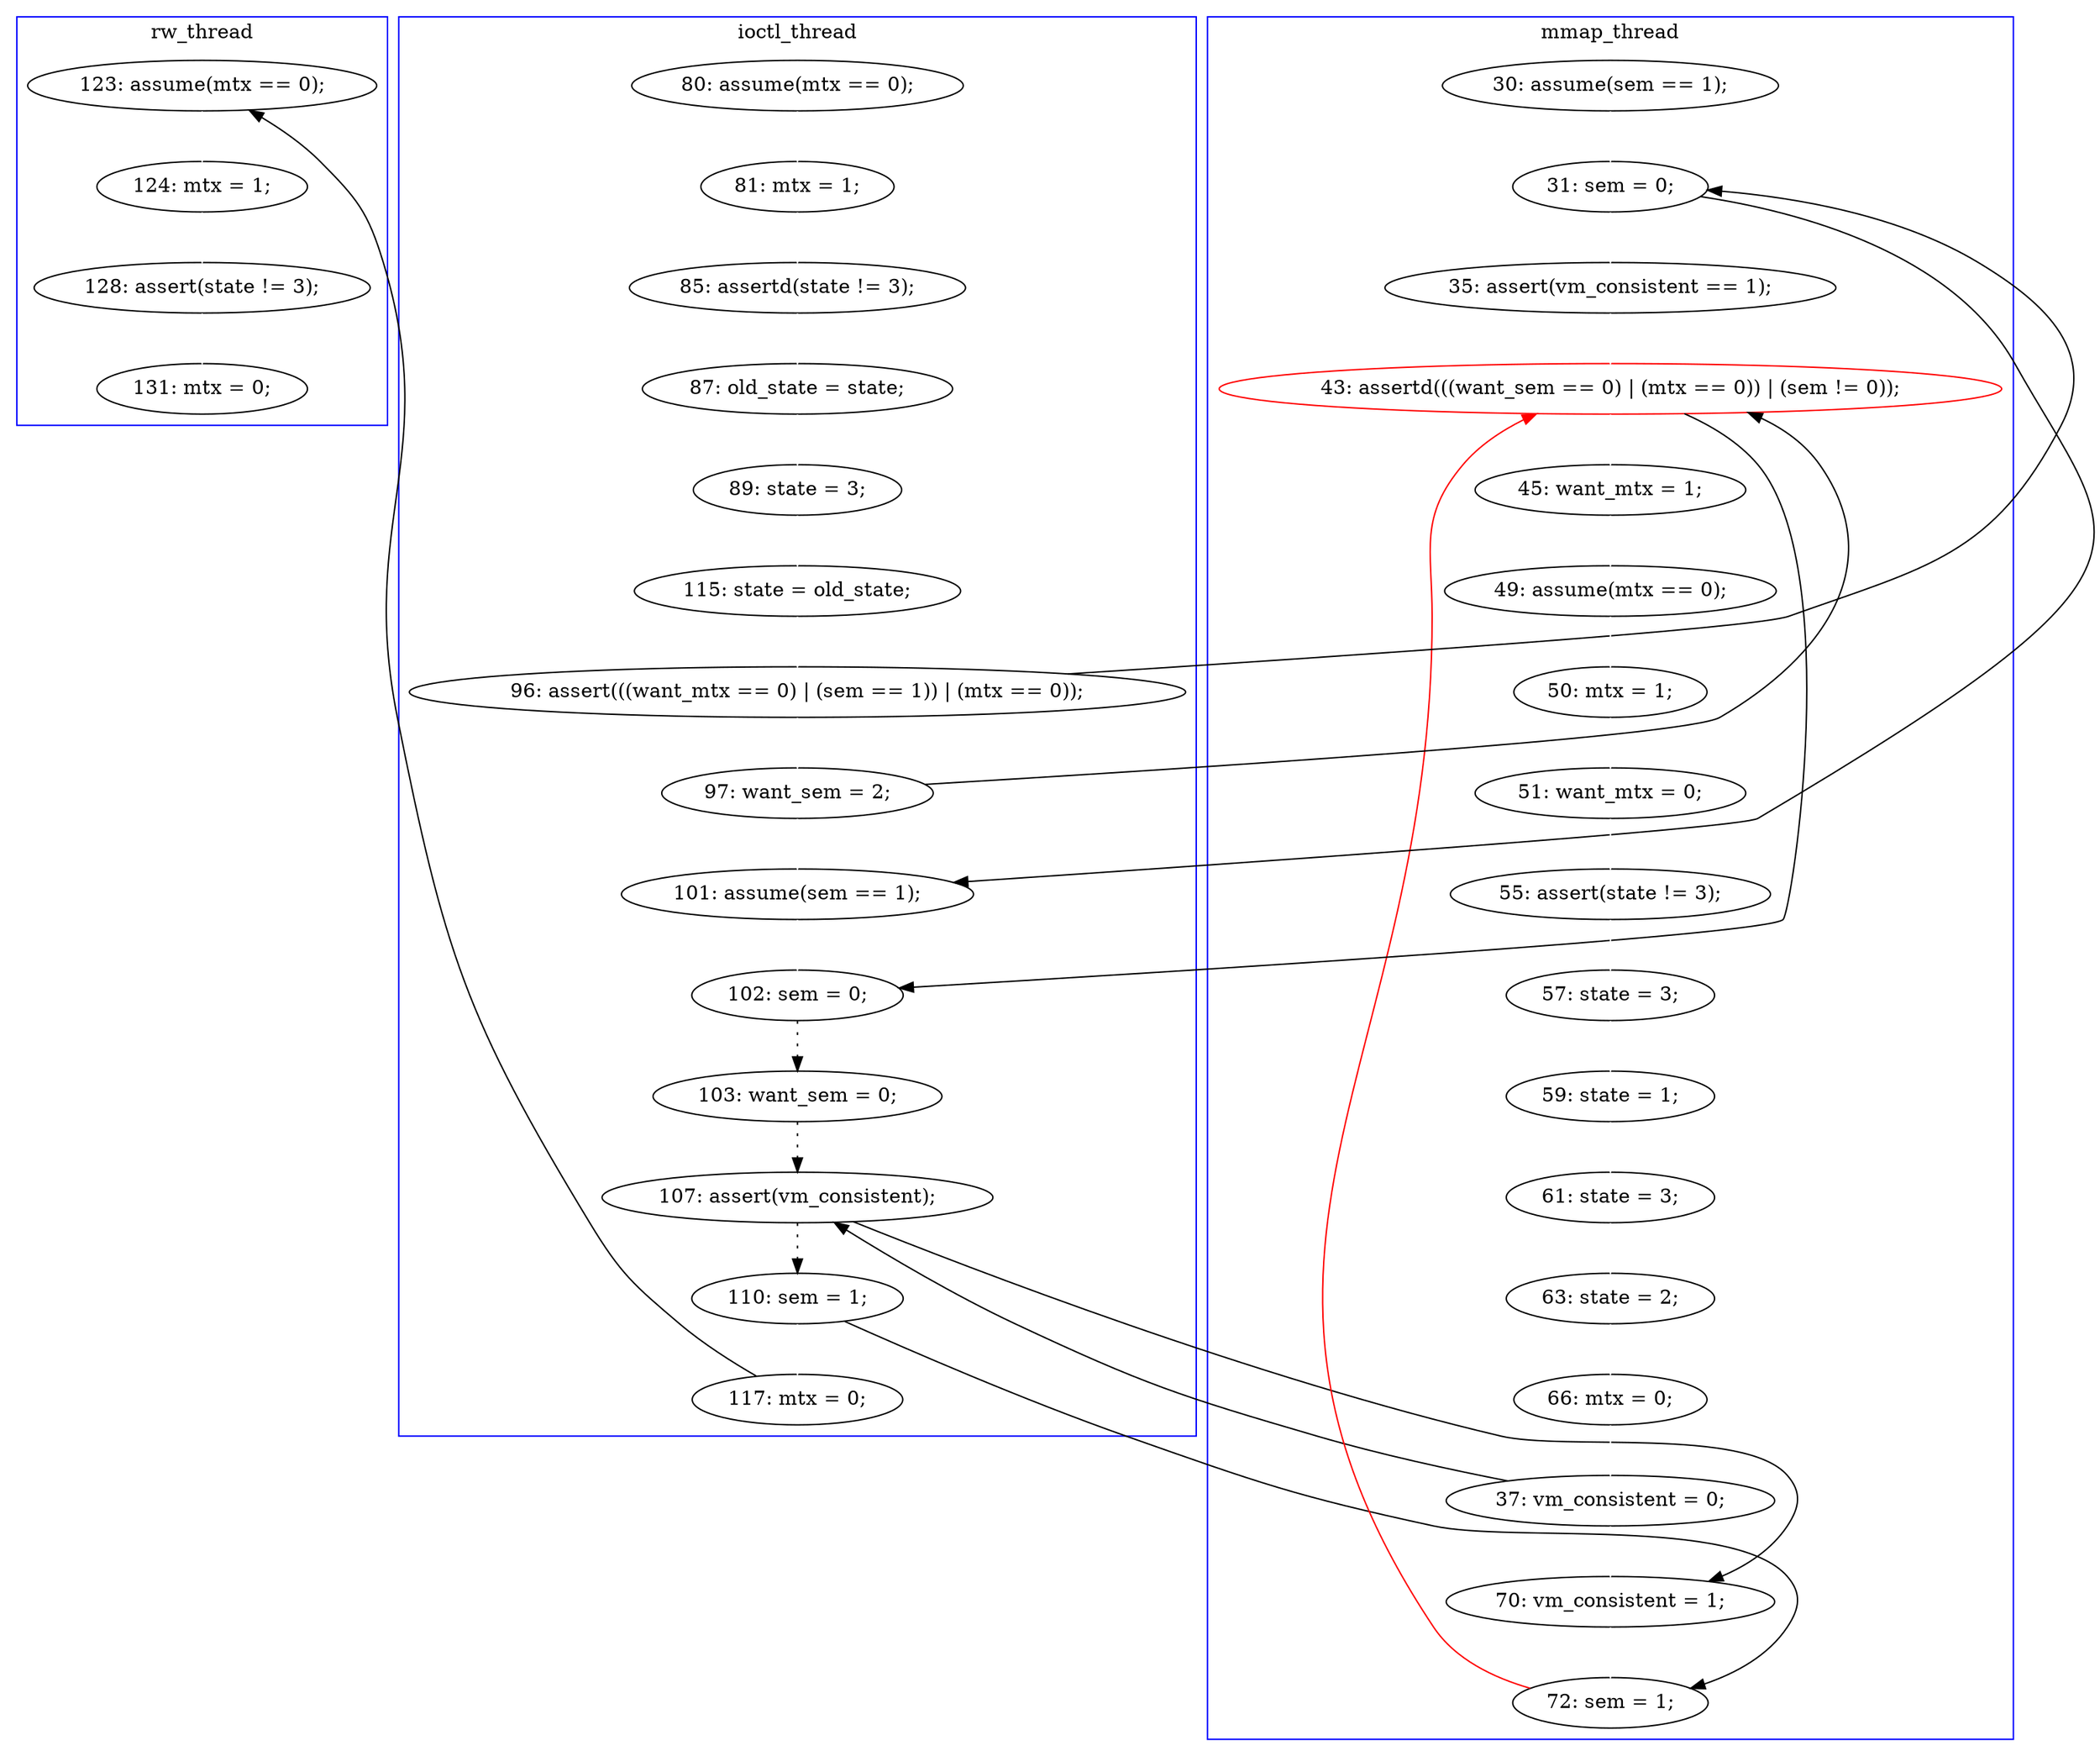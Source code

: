 digraph Counterexample {
	12 -> 14 [color = white, style = solid]
	37 -> 41 [color = black, style = solid, constraint = false]
	11 -> 12 [color = white, style = solid]
	43 -> 45 [color = white, style = solid]
	44 -> 26 [color = red, style = solid, constraint = false]
	17 -> 18 [color = white, style = solid]
	37 -> 42 [color = white, style = solid]
	45 -> 46 [color = black, style = solid, constraint = false]
	24 -> 25 [color = white, style = solid]
	24 -> 38 [color = black, style = solid, constraint = false]
	29 -> 30 [color = white, style = solid]
	31 -> 32 [color = white, style = solid]
	25 -> 26 [color = white, style = solid]
	34 -> 35 [color = white, style = solid]
	18 -> 20 [color = white, style = solid]
	35 -> 36 [color = white, style = solid]
	36 -> 37 [color = white, style = solid]
	38 -> 39 [color = white, style = solid]
	30 -> 31 [color = white, style = solid]
	46 -> 47 [color = white, style = solid]
	21 -> 26 [color = black, style = solid, constraint = false]
	20 -> 21 [color = white, style = solid]
	42 -> 44 [color = white, style = solid]
	21 -> 38 [color = white, style = solid]
	41 -> 42 [color = black, style = solid, constraint = false]
	28 -> 29 [color = white, style = solid]
	14 -> 15 [color = white, style = solid]
	32 -> 33 [color = white, style = solid]
	23 -> 24 [color = white, style = solid]
	20 -> 24 [color = black, style = solid, constraint = false]
	47 -> 48 [color = white, style = solid]
	15 -> 17 [color = white, style = solid]
	48 -> 49 [color = white, style = solid]
	43 -> 44 [color = black, style = solid, constraint = false]
	26 -> 27 [color = white, style = solid]
	40 -> 41 [color = black, style = dotted]
	33 -> 34 [color = white, style = solid]
	27 -> 28 [color = white, style = solid]
	41 -> 43 [color = black, style = dotted]
	26 -> 39 [color = black, style = solid, constraint = false]
	39 -> 40 [color = black, style = dotted]
	subgraph cluster3 {
		label = rw_thread
		color = blue
		47  [label = "124: mtx = 1;"]
		48  [label = "128: assert(state != 3);"]
		49  [label = "131: mtx = 0;"]
		46  [label = "123: assume(mtx == 0);"]
	}
	subgraph cluster2 {
		label = ioctl_thread
		color = blue
		40  [label = "103: want_sem = 0;"]
		12  [label = "81: mtx = 1;"]
		14  [label = "85: assertd(state != 3);"]
		20  [label = "96: assert(((want_mtx == 0) | (sem == 1)) | (mtx == 0));"]
		21  [label = "97: want_sem = 2;"]
		15  [label = "87: old_state = state;"]
		43  [label = "110: sem = 1;"]
		45  [label = "117: mtx = 0;"]
		11  [label = "80: assume(mtx == 0);"]
		38  [label = "101: assume(sem == 1);"]
		41  [label = "107: assert(vm_consistent);"]
		17  [label = "89: state = 3;"]
		18  [label = "115: state = old_state;"]
		39  [label = "102: sem = 0;"]
	}
	subgraph cluster1 {
		label = mmap_thread
		color = blue
		44  [label = "72: sem = 1;"]
		29  [label = "50: mtx = 1;"]
		32  [label = "57: state = 3;"]
		31  [label = "55: assert(state != 3);"]
		37  [label = "37: vm_consistent = 0;"]
		24  [label = "31: sem = 0;"]
		33  [label = "59: state = 1;"]
		30  [label = "51: want_mtx = 0;"]
		42  [label = "70: vm_consistent = 1;"]
		23  [label = "30: assume(sem == 1);"]
		26  [label = "43: assertd(((want_sem == 0) | (mtx == 0)) | (sem != 0));", color = red]
		35  [label = "63: state = 2;"]
		28  [label = "49: assume(mtx == 0);"]
		36  [label = "66: mtx = 0;"]
		34  [label = "61: state = 3;"]
		25  [label = "35: assert(vm_consistent == 1);"]
		27  [label = "45: want_mtx = 1;"]
	}
}
